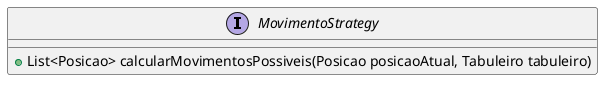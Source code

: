 @startuml

skinparam linetype ortho

interface MovimentoStrategy {
    + List<Posicao> calcularMovimentosPossiveis(Posicao posicaoAtual, Tabuleiro tabuleiro)
}

@enduml
